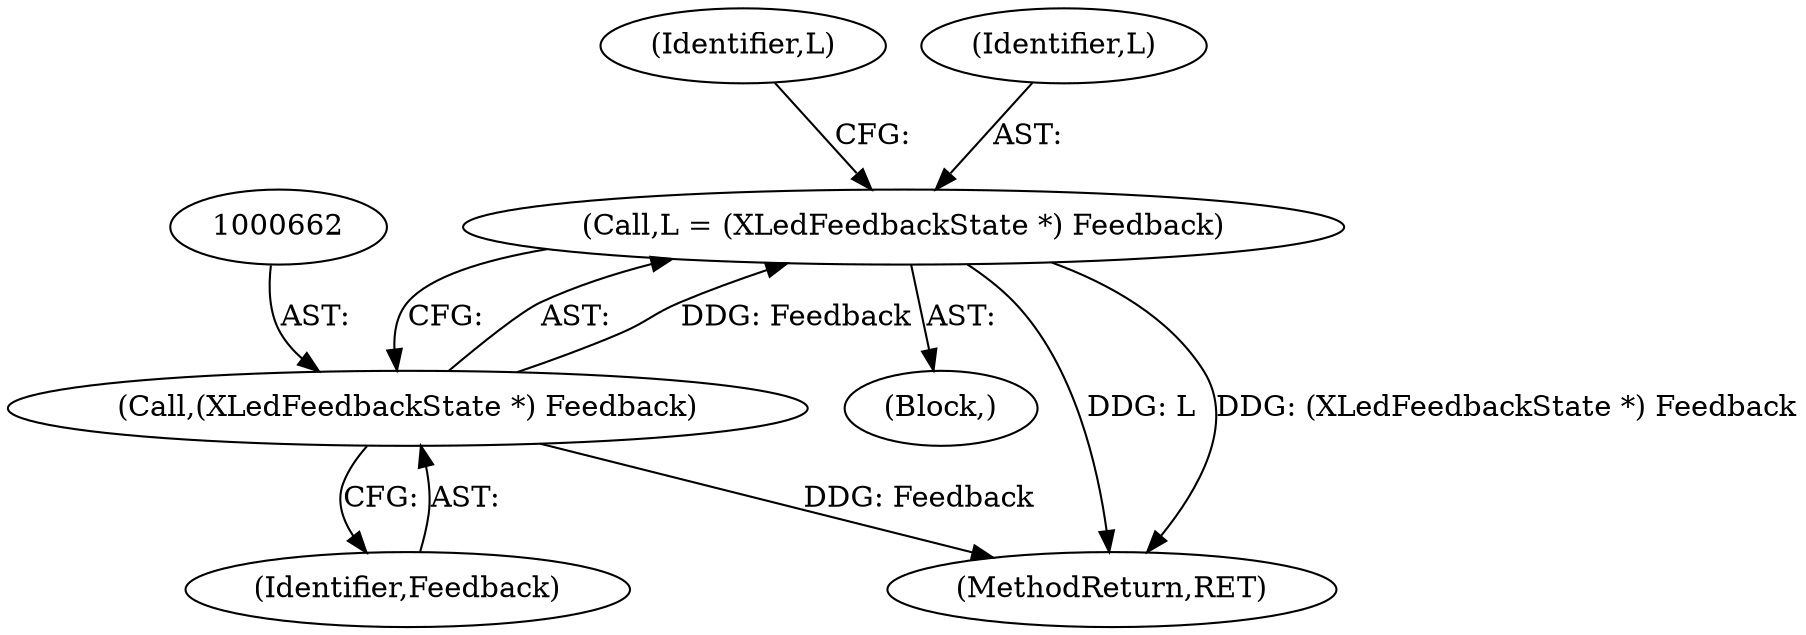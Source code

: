 digraph "0_libXi_19a9cd607de73947fcfb104682f203ffe4e1f4e5_1@pointer" {
"1000659" [label="(Call,L = (XLedFeedbackState *) Feedback)"];
"1000661" [label="(Call,(XLedFeedbackState *) Feedback)"];
"1000661" [label="(Call,(XLedFeedbackState *) Feedback)"];
"1000666" [label="(Identifier,L)"];
"1000663" [label="(Identifier,Feedback)"];
"1000651" [label="(Block,)"];
"1000659" [label="(Call,L = (XLedFeedbackState *) Feedback)"];
"1000775" [label="(MethodReturn,RET)"];
"1000660" [label="(Identifier,L)"];
"1000659" -> "1000651"  [label="AST: "];
"1000659" -> "1000661"  [label="CFG: "];
"1000660" -> "1000659"  [label="AST: "];
"1000661" -> "1000659"  [label="AST: "];
"1000666" -> "1000659"  [label="CFG: "];
"1000659" -> "1000775"  [label="DDG: L"];
"1000659" -> "1000775"  [label="DDG: (XLedFeedbackState *) Feedback"];
"1000661" -> "1000659"  [label="DDG: Feedback"];
"1000661" -> "1000663"  [label="CFG: "];
"1000662" -> "1000661"  [label="AST: "];
"1000663" -> "1000661"  [label="AST: "];
"1000661" -> "1000775"  [label="DDG: Feedback"];
}

